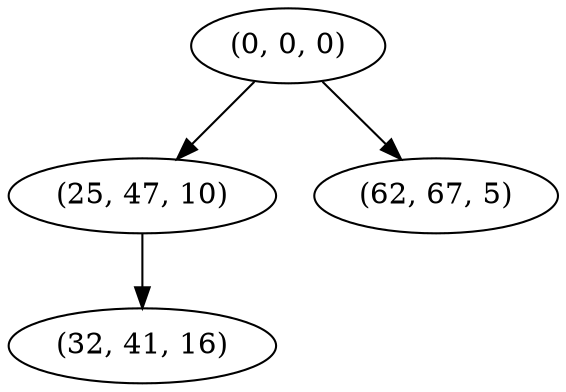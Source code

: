 digraph tree {
    "(0, 0, 0)";
    "(25, 47, 10)";
    "(32, 41, 16)";
    "(62, 67, 5)";
    "(0, 0, 0)" -> "(25, 47, 10)";
    "(0, 0, 0)" -> "(62, 67, 5)";
    "(25, 47, 10)" -> "(32, 41, 16)";
}
